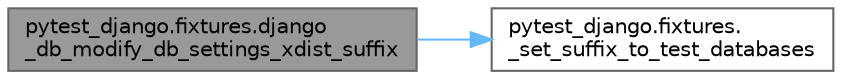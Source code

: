 digraph "pytest_django.fixtures.django_db_modify_db_settings_xdist_suffix"
{
 // LATEX_PDF_SIZE
  bgcolor="transparent";
  edge [fontname=Helvetica,fontsize=10,labelfontname=Helvetica,labelfontsize=10];
  node [fontname=Helvetica,fontsize=10,shape=box,height=0.2,width=0.4];
  rankdir="LR";
  Node1 [id="Node000001",label="pytest_django.fixtures.django\l_db_modify_db_settings_xdist_suffix",height=0.2,width=0.4,color="gray40", fillcolor="grey60", style="filled", fontcolor="black",tooltip=" "];
  Node1 -> Node2 [id="edge1_Node000001_Node000002",color="steelblue1",style="solid",tooltip=" "];
  Node2 [id="Node000002",label="pytest_django.fixtures.\l_set_suffix_to_test_databases",height=0.2,width=0.4,color="grey40", fillcolor="white", style="filled",URL="$namespacepytest__django_1_1fixtures.html#a22caf766b482ff24cbc623421dc7dc00",tooltip=" "];
}
